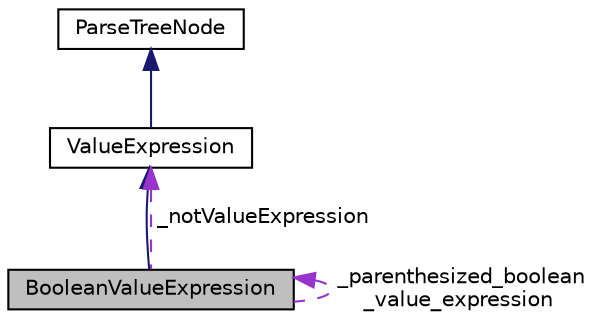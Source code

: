 digraph "BooleanValueExpression"
{
  edge [fontname="Helvetica",fontsize="10",labelfontname="Helvetica",labelfontsize="10"];
  node [fontname="Helvetica",fontsize="10",shape=record];
  Node6 [label="BooleanValueExpression",height=0.2,width=0.4,color="black", fillcolor="grey75", style="filled", fontcolor="black"];
  Node7 -> Node6 [dir="back",color="midnightblue",fontsize="10",style="solid",fontname="Helvetica"];
  Node7 [label="ValueExpression",height=0.2,width=0.4,color="black", fillcolor="white", style="filled",URL="$classValueExpression.html"];
  Node8 -> Node7 [dir="back",color="midnightblue",fontsize="10",style="solid",fontname="Helvetica"];
  Node8 [label="ParseTreeNode",height=0.2,width=0.4,color="black", fillcolor="white", style="filled",URL="$classParseTreeNode.html"];
  Node7 -> Node6 [dir="back",color="darkorchid3",fontsize="10",style="dashed",label=" _notValueExpression" ,fontname="Helvetica"];
  Node6 -> Node6 [dir="back",color="darkorchid3",fontsize="10",style="dashed",label=" _parenthesized_boolean\l_value_expression" ,fontname="Helvetica"];
}
